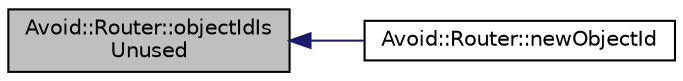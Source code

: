 digraph "Avoid::Router::objectIdIsUnused"
{
  edge [fontname="Helvetica",fontsize="10",labelfontname="Helvetica",labelfontsize="10"];
  node [fontname="Helvetica",fontsize="10",shape=record];
  rankdir="LR";
  Node105 [label="Avoid::Router::objectIdIs\lUnused",height=0.2,width=0.4,color="black", fillcolor="grey75", style="filled", fontcolor="black"];
  Node105 -> Node106 [dir="back",color="midnightblue",fontsize="10",style="solid",fontname="Helvetica"];
  Node106 [label="Avoid::Router::newObjectId",height=0.2,width=0.4,color="black", fillcolor="white", style="filled",URL="$classAvoid_1_1Router.html#a202c28fcb04f7af2183fe6849b4ce2f3",tooltip="Returns the object ID used for automatically generated objects, such as during hyperedge routing..."];
}
